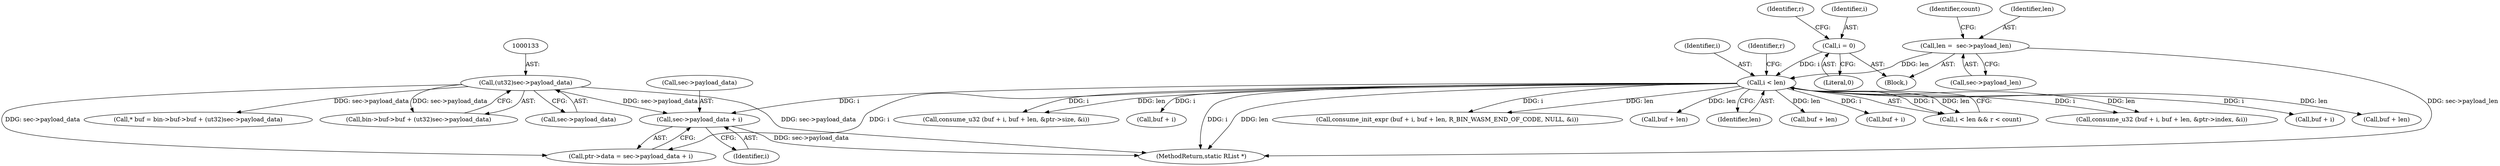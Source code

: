 digraph "0_radare2_d2632f6483a3ceb5d8e0a5fb11142c51c43978b4_0@pointer" {
"1000250" [label="(Call,sec->payload_data + i)"];
"1000132" [label="(Call,(ut32)sec->payload_data)"];
"1000163" [label="(Call,i < len)"];
"1000150" [label="(Call,i = 0)"];
"1000138" [label="(Call,len =  sec->payload_len)"];
"1000203" [label="(Call,consume_init_expr (buf + i, buf + len, R_BIN_WASM_END_OF_CODE, NULL, &i))"];
"1000145" [label="(Identifier,count)"];
"1000185" [label="(Call,buf + len)"];
"1000165" [label="(Identifier,len)"];
"1000232" [label="(Call,buf + len)"];
"1000140" [label="(Call,sec->payload_len)"];
"1000150" [label="(Call,i = 0)"];
"1000155" [label="(Identifier,r)"];
"1000164" [label="(Identifier,i)"];
"1000163" [label="(Call,i < len)"];
"1000204" [label="(Call,buf + i)"];
"1000250" [label="(Call,sec->payload_data + i)"];
"1000162" [label="(Call,i < len && r < count)"];
"1000124" [label="(Call,* buf = bin->buf->buf + (ut32)sec->payload_data)"];
"1000152" [label="(Literal,0)"];
"1000126" [label="(Call,bin->buf->buf + (ut32)sec->payload_data)"];
"1000181" [label="(Call,consume_u32 (buf + i, buf + len, &ptr->index, &i))"];
"1000134" [label="(Call,sec->payload_data)"];
"1000167" [label="(Identifier,r)"];
"1000138" [label="(Call,len =  sec->payload_len)"];
"1000132" [label="(Call,(ut32)sec->payload_data)"];
"1000229" [label="(Call,buf + i)"];
"1000263" [label="(MethodReturn,static RList *)"];
"1000254" [label="(Identifier,i)"];
"1000246" [label="(Call,ptr->data = sec->payload_data + i)"];
"1000251" [label="(Call,sec->payload_data)"];
"1000207" [label="(Call,buf + len)"];
"1000151" [label="(Identifier,i)"];
"1000228" [label="(Call,consume_u32 (buf + i, buf + len, &ptr->size, &i))"];
"1000139" [label="(Identifier,len)"];
"1000103" [label="(Block,)"];
"1000182" [label="(Call,buf + i)"];
"1000250" -> "1000246"  [label="AST: "];
"1000250" -> "1000254"  [label="CFG: "];
"1000251" -> "1000250"  [label="AST: "];
"1000254" -> "1000250"  [label="AST: "];
"1000246" -> "1000250"  [label="CFG: "];
"1000250" -> "1000263"  [label="DDG: sec->payload_data"];
"1000132" -> "1000250"  [label="DDG: sec->payload_data"];
"1000163" -> "1000250"  [label="DDG: i"];
"1000132" -> "1000126"  [label="AST: "];
"1000132" -> "1000134"  [label="CFG: "];
"1000133" -> "1000132"  [label="AST: "];
"1000134" -> "1000132"  [label="AST: "];
"1000126" -> "1000132"  [label="CFG: "];
"1000132" -> "1000263"  [label="DDG: sec->payload_data"];
"1000132" -> "1000124"  [label="DDG: sec->payload_data"];
"1000132" -> "1000126"  [label="DDG: sec->payload_data"];
"1000132" -> "1000246"  [label="DDG: sec->payload_data"];
"1000163" -> "1000162"  [label="AST: "];
"1000163" -> "1000165"  [label="CFG: "];
"1000164" -> "1000163"  [label="AST: "];
"1000165" -> "1000163"  [label="AST: "];
"1000167" -> "1000163"  [label="CFG: "];
"1000162" -> "1000163"  [label="CFG: "];
"1000163" -> "1000263"  [label="DDG: i"];
"1000163" -> "1000263"  [label="DDG: len"];
"1000163" -> "1000162"  [label="DDG: i"];
"1000163" -> "1000162"  [label="DDG: len"];
"1000150" -> "1000163"  [label="DDG: i"];
"1000138" -> "1000163"  [label="DDG: len"];
"1000163" -> "1000181"  [label="DDG: i"];
"1000163" -> "1000181"  [label="DDG: len"];
"1000163" -> "1000182"  [label="DDG: i"];
"1000163" -> "1000185"  [label="DDG: len"];
"1000163" -> "1000203"  [label="DDG: i"];
"1000163" -> "1000203"  [label="DDG: len"];
"1000163" -> "1000204"  [label="DDG: i"];
"1000163" -> "1000207"  [label="DDG: len"];
"1000163" -> "1000228"  [label="DDG: i"];
"1000163" -> "1000228"  [label="DDG: len"];
"1000163" -> "1000229"  [label="DDG: i"];
"1000163" -> "1000232"  [label="DDG: len"];
"1000163" -> "1000246"  [label="DDG: i"];
"1000150" -> "1000103"  [label="AST: "];
"1000150" -> "1000152"  [label="CFG: "];
"1000151" -> "1000150"  [label="AST: "];
"1000152" -> "1000150"  [label="AST: "];
"1000155" -> "1000150"  [label="CFG: "];
"1000138" -> "1000103"  [label="AST: "];
"1000138" -> "1000140"  [label="CFG: "];
"1000139" -> "1000138"  [label="AST: "];
"1000140" -> "1000138"  [label="AST: "];
"1000145" -> "1000138"  [label="CFG: "];
"1000138" -> "1000263"  [label="DDG: sec->payload_len"];
}
